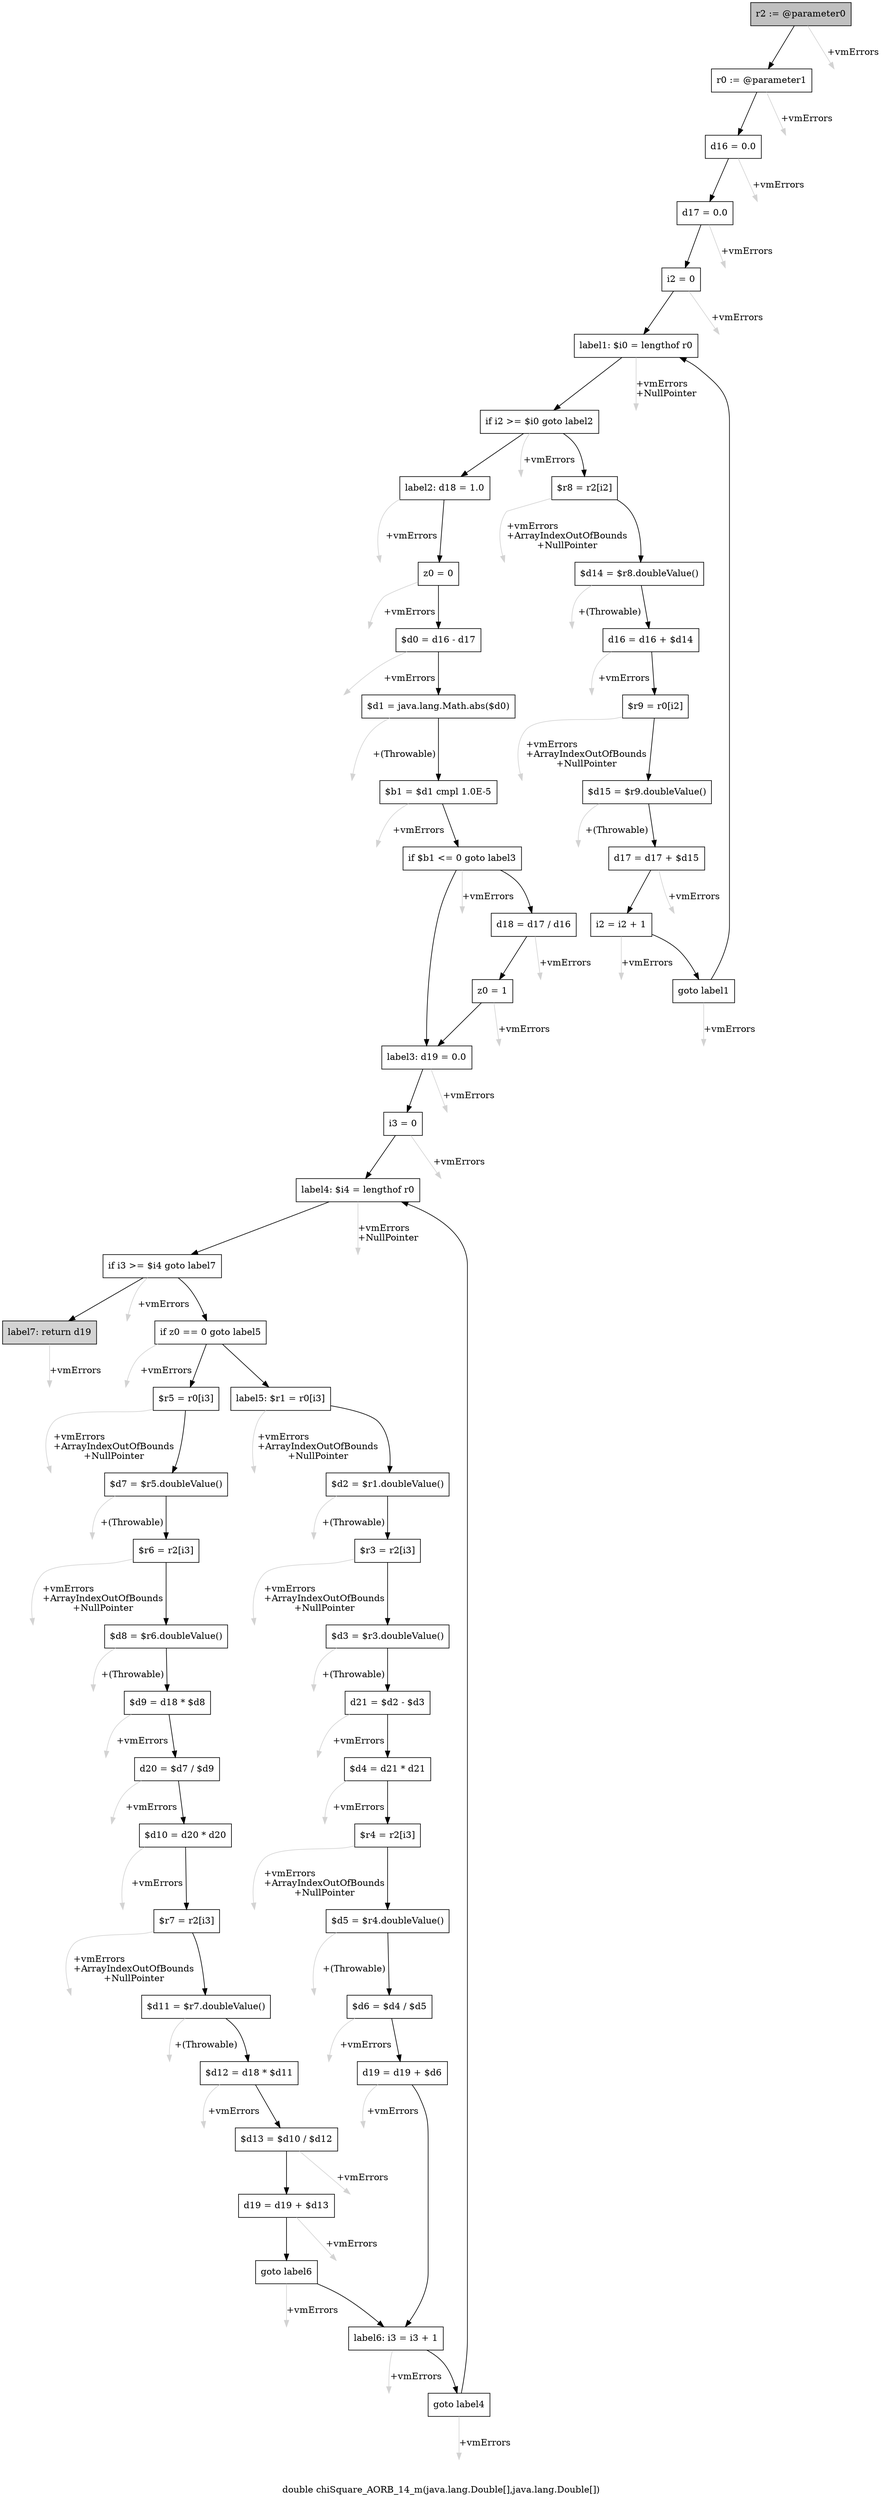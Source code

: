 digraph "double chiSquare_AORB_14_m(java.lang.Double[],java.lang.Double[])" {
    label="double chiSquare_AORB_14_m(java.lang.Double[],java.lang.Double[])";
    node [shape=box];
    "0" [style=filled,fillcolor=gray,label="r2 := @parameter0",];
    "1" [label="r0 := @parameter1",];
    "0"->"1" [color=black,];
    "54" [style=invis,label="Esc",];
    "0"->"54" [color=lightgray,label="\l+vmErrors",];
    "2" [label="d16 = 0.0",];
    "1"->"2" [color=black,];
    "55" [style=invis,label="Esc",];
    "1"->"55" [color=lightgray,label="\l+vmErrors",];
    "3" [label="d17 = 0.0",];
    "2"->"3" [color=black,];
    "56" [style=invis,label="Esc",];
    "2"->"56" [color=lightgray,label="\l+vmErrors",];
    "4" [label="i2 = 0",];
    "3"->"4" [color=black,];
    "57" [style=invis,label="Esc",];
    "3"->"57" [color=lightgray,label="\l+vmErrors",];
    "5" [label="label1: $i0 = lengthof r0",];
    "4"->"5" [color=black,];
    "58" [style=invis,label="Esc",];
    "4"->"58" [color=lightgray,label="\l+vmErrors",];
    "6" [label="if i2 >= $i0 goto label2",];
    "5"->"6" [color=black,];
    "59" [style=invis,label="Esc",];
    "5"->"59" [color=lightgray,label="\l+vmErrors\l+NullPointer",];
    "7" [label="$r8 = r2[i2]",];
    "6"->"7" [color=black,];
    "15" [label="label2: d18 = 1.0",];
    "6"->"15" [color=black,];
    "60" [style=invis,label="Esc",];
    "6"->"60" [color=lightgray,label="\l+vmErrors",];
    "8" [label="$d14 = $r8.doubleValue()",];
    "7"->"8" [color=black,];
    "61" [style=invis,label="Esc",];
    "7"->"61" [color=lightgray,label="\l+vmErrors\l+ArrayIndexOutOfBounds\l+NullPointer",];
    "9" [label="d16 = d16 + $d14",];
    "8"->"9" [color=black,];
    "62" [style=invis,label="Esc",];
    "8"->"62" [color=lightgray,label="\l+(Throwable)",];
    "10" [label="$r9 = r0[i2]",];
    "9"->"10" [color=black,];
    "63" [style=invis,label="Esc",];
    "9"->"63" [color=lightgray,label="\l+vmErrors",];
    "11" [label="$d15 = $r9.doubleValue()",];
    "10"->"11" [color=black,];
    "64" [style=invis,label="Esc",];
    "10"->"64" [color=lightgray,label="\l+vmErrors\l+ArrayIndexOutOfBounds\l+NullPointer",];
    "12" [label="d17 = d17 + $d15",];
    "11"->"12" [color=black,];
    "65" [style=invis,label="Esc",];
    "11"->"65" [color=lightgray,label="\l+(Throwable)",];
    "13" [label="i2 = i2 + 1",];
    "12"->"13" [color=black,];
    "66" [style=invis,label="Esc",];
    "12"->"66" [color=lightgray,label="\l+vmErrors",];
    "14" [label="goto label1",];
    "13"->"14" [color=black,];
    "67" [style=invis,label="Esc",];
    "13"->"67" [color=lightgray,label="\l+vmErrors",];
    "14"->"5" [color=black,];
    "68" [style=invis,label="Esc",];
    "14"->"68" [color=lightgray,label="\l+vmErrors",];
    "16" [label="z0 = 0",];
    "15"->"16" [color=black,];
    "69" [style=invis,label="Esc",];
    "15"->"69" [color=lightgray,label="\l+vmErrors",];
    "17" [label="$d0 = d16 - d17",];
    "16"->"17" [color=black,];
    "70" [style=invis,label="Esc",];
    "16"->"70" [color=lightgray,label="\l+vmErrors",];
    "18" [label="$d1 = java.lang.Math.abs($d0)",];
    "17"->"18" [color=black,];
    "71" [style=invis,label="Esc",];
    "17"->"71" [color=lightgray,label="\l+vmErrors",];
    "19" [label="$b1 = $d1 cmpl 1.0E-5",];
    "18"->"19" [color=black,];
    "72" [style=invis,label="Esc",];
    "18"->"72" [color=lightgray,label="\l+(Throwable)",];
    "20" [label="if $b1 <= 0 goto label3",];
    "19"->"20" [color=black,];
    "73" [style=invis,label="Esc",];
    "19"->"73" [color=lightgray,label="\l+vmErrors",];
    "21" [label="d18 = d17 / d16",];
    "20"->"21" [color=black,];
    "23" [label="label3: d19 = 0.0",];
    "20"->"23" [color=black,];
    "74" [style=invis,label="Esc",];
    "20"->"74" [color=lightgray,label="\l+vmErrors",];
    "22" [label="z0 = 1",];
    "21"->"22" [color=black,];
    "75" [style=invis,label="Esc",];
    "21"->"75" [color=lightgray,label="\l+vmErrors",];
    "22"->"23" [color=black,];
    "76" [style=invis,label="Esc",];
    "22"->"76" [color=lightgray,label="\l+vmErrors",];
    "24" [label="i3 = 0",];
    "23"->"24" [color=black,];
    "77" [style=invis,label="Esc",];
    "23"->"77" [color=lightgray,label="\l+vmErrors",];
    "25" [label="label4: $i4 = lengthof r0",];
    "24"->"25" [color=black,];
    "78" [style=invis,label="Esc",];
    "24"->"78" [color=lightgray,label="\l+vmErrors",];
    "26" [label="if i3 >= $i4 goto label7",];
    "25"->"26" [color=black,];
    "79" [style=invis,label="Esc",];
    "25"->"79" [color=lightgray,label="\l+vmErrors\l+NullPointer",];
    "27" [label="if z0 == 0 goto label5",];
    "26"->"27" [color=black,];
    "53" [style=filled,fillcolor=lightgray,label="label7: return d19",];
    "26"->"53" [color=black,];
    "80" [style=invis,label="Esc",];
    "26"->"80" [color=lightgray,label="\l+vmErrors",];
    "28" [label="$r5 = r0[i3]",];
    "27"->"28" [color=black,];
    "41" [label="label5: $r1 = r0[i3]",];
    "27"->"41" [color=black,];
    "81" [style=invis,label="Esc",];
    "27"->"81" [color=lightgray,label="\l+vmErrors",];
    "29" [label="$d7 = $r5.doubleValue()",];
    "28"->"29" [color=black,];
    "82" [style=invis,label="Esc",];
    "28"->"82" [color=lightgray,label="\l+vmErrors\l+ArrayIndexOutOfBounds\l+NullPointer",];
    "30" [label="$r6 = r2[i3]",];
    "29"->"30" [color=black,];
    "83" [style=invis,label="Esc",];
    "29"->"83" [color=lightgray,label="\l+(Throwable)",];
    "31" [label="$d8 = $r6.doubleValue()",];
    "30"->"31" [color=black,];
    "84" [style=invis,label="Esc",];
    "30"->"84" [color=lightgray,label="\l+vmErrors\l+ArrayIndexOutOfBounds\l+NullPointer",];
    "32" [label="$d9 = d18 * $d8",];
    "31"->"32" [color=black,];
    "85" [style=invis,label="Esc",];
    "31"->"85" [color=lightgray,label="\l+(Throwable)",];
    "33" [label="d20 = $d7 / $d9",];
    "32"->"33" [color=black,];
    "86" [style=invis,label="Esc",];
    "32"->"86" [color=lightgray,label="\l+vmErrors",];
    "34" [label="$d10 = d20 * d20",];
    "33"->"34" [color=black,];
    "87" [style=invis,label="Esc",];
    "33"->"87" [color=lightgray,label="\l+vmErrors",];
    "35" [label="$r7 = r2[i3]",];
    "34"->"35" [color=black,];
    "88" [style=invis,label="Esc",];
    "34"->"88" [color=lightgray,label="\l+vmErrors",];
    "36" [label="$d11 = $r7.doubleValue()",];
    "35"->"36" [color=black,];
    "89" [style=invis,label="Esc",];
    "35"->"89" [color=lightgray,label="\l+vmErrors\l+ArrayIndexOutOfBounds\l+NullPointer",];
    "37" [label="$d12 = d18 * $d11",];
    "36"->"37" [color=black,];
    "90" [style=invis,label="Esc",];
    "36"->"90" [color=lightgray,label="\l+(Throwable)",];
    "38" [label="$d13 = $d10 / $d12",];
    "37"->"38" [color=black,];
    "91" [style=invis,label="Esc",];
    "37"->"91" [color=lightgray,label="\l+vmErrors",];
    "39" [label="d19 = d19 + $d13",];
    "38"->"39" [color=black,];
    "92" [style=invis,label="Esc",];
    "38"->"92" [color=lightgray,label="\l+vmErrors",];
    "40" [label="goto label6",];
    "39"->"40" [color=black,];
    "93" [style=invis,label="Esc",];
    "39"->"93" [color=lightgray,label="\l+vmErrors",];
    "51" [label="label6: i3 = i3 + 1",];
    "40"->"51" [color=black,];
    "94" [style=invis,label="Esc",];
    "40"->"94" [color=lightgray,label="\l+vmErrors",];
    "42" [label="$d2 = $r1.doubleValue()",];
    "41"->"42" [color=black,];
    "95" [style=invis,label="Esc",];
    "41"->"95" [color=lightgray,label="\l+vmErrors\l+ArrayIndexOutOfBounds\l+NullPointer",];
    "43" [label="$r3 = r2[i3]",];
    "42"->"43" [color=black,];
    "96" [style=invis,label="Esc",];
    "42"->"96" [color=lightgray,label="\l+(Throwable)",];
    "44" [label="$d3 = $r3.doubleValue()",];
    "43"->"44" [color=black,];
    "97" [style=invis,label="Esc",];
    "43"->"97" [color=lightgray,label="\l+vmErrors\l+ArrayIndexOutOfBounds\l+NullPointer",];
    "45" [label="d21 = $d2 - $d3",];
    "44"->"45" [color=black,];
    "98" [style=invis,label="Esc",];
    "44"->"98" [color=lightgray,label="\l+(Throwable)",];
    "46" [label="$d4 = d21 * d21",];
    "45"->"46" [color=black,];
    "99" [style=invis,label="Esc",];
    "45"->"99" [color=lightgray,label="\l+vmErrors",];
    "47" [label="$r4 = r2[i3]",];
    "46"->"47" [color=black,];
    "100" [style=invis,label="Esc",];
    "46"->"100" [color=lightgray,label="\l+vmErrors",];
    "48" [label="$d5 = $r4.doubleValue()",];
    "47"->"48" [color=black,];
    "101" [style=invis,label="Esc",];
    "47"->"101" [color=lightgray,label="\l+vmErrors\l+ArrayIndexOutOfBounds\l+NullPointer",];
    "49" [label="$d6 = $d4 / $d5",];
    "48"->"49" [color=black,];
    "102" [style=invis,label="Esc",];
    "48"->"102" [color=lightgray,label="\l+(Throwable)",];
    "50" [label="d19 = d19 + $d6",];
    "49"->"50" [color=black,];
    "103" [style=invis,label="Esc",];
    "49"->"103" [color=lightgray,label="\l+vmErrors",];
    "50"->"51" [color=black,];
    "104" [style=invis,label="Esc",];
    "50"->"104" [color=lightgray,label="\l+vmErrors",];
    "52" [label="goto label4",];
    "51"->"52" [color=black,];
    "105" [style=invis,label="Esc",];
    "51"->"105" [color=lightgray,label="\l+vmErrors",];
    "52"->"25" [color=black,];
    "106" [style=invis,label="Esc",];
    "52"->"106" [color=lightgray,label="\l+vmErrors",];
    "107" [style=invis,label="Esc",];
    "53"->"107" [color=lightgray,label="\l+vmErrors",];
}
